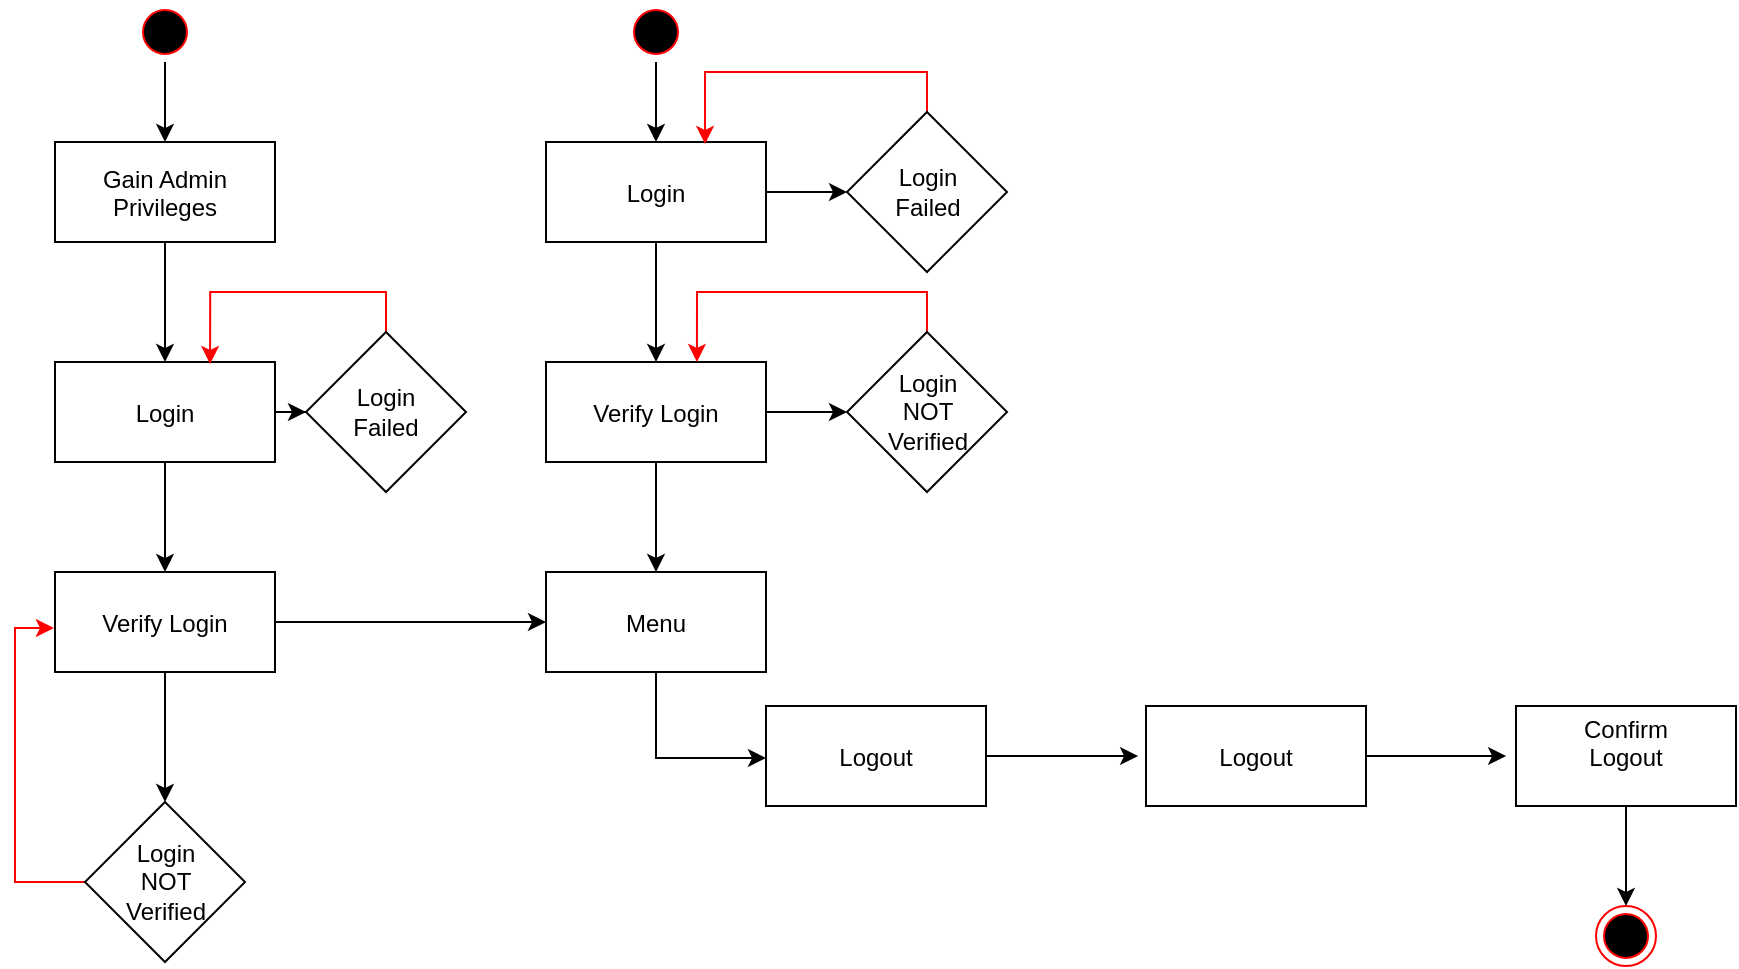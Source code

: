 <mxfile version="21.0.2" type="github">
  <diagram name="Page-1" id="e7e014a7-5840-1c2e-5031-d8a46d1fe8dd">
    <mxGraphModel dx="1600" dy="795" grid="1" gridSize="10" guides="1" tooltips="1" connect="1" arrows="1" fold="1" page="1" pageScale="1" pageWidth="1169" pageHeight="826" background="none" math="0" shadow="0">
      <root>
        <mxCell id="0" />
        <mxCell id="1" parent="0" />
        <mxCell id="RIGcY70q8ak3M7tMSxPh-38" value="" style="edgeStyle=orthogonalEdgeStyle;rounded=0;orthogonalLoop=1;jettySize=auto;html=1;strokeColor=#000000;entryX=-0.036;entryY=0.5;entryDx=0;entryDy=0;entryPerimeter=0;" parent="1" source="RIGcY70q8ak3M7tMSxPh-67" target="RIGcY70q8ak3M7tMSxPh-70" edge="1">
          <mxGeometry relative="1" as="geometry" />
        </mxCell>
        <mxCell id="RIGcY70q8ak3M7tMSxPh-39" style="edgeStyle=orthogonalEdgeStyle;rounded=0;orthogonalLoop=1;jettySize=auto;html=1;" parent="1" source="RIGcY70q8ak3M7tMSxPh-48" target="RIGcY70q8ak3M7tMSxPh-62" edge="1">
          <mxGeometry relative="1" as="geometry" />
        </mxCell>
        <mxCell id="RIGcY70q8ak3M7tMSxPh-40" value="" style="edgeStyle=orthogonalEdgeStyle;rounded=0;orthogonalLoop=1;jettySize=auto;html=1;" parent="1" source="RIGcY70q8ak3M7tMSxPh-41" target="RIGcY70q8ak3M7tMSxPh-43" edge="1">
          <mxGeometry relative="1" as="geometry" />
        </mxCell>
        <mxCell id="RIGcY70q8ak3M7tMSxPh-41" value="" style="ellipse;shape=startState;fillColor=#000000;strokeColor=#ff0000;" parent="1" vertex="1">
          <mxGeometry x="264.5" y="168" width="30" height="30" as="geometry" />
        </mxCell>
        <mxCell id="RIGcY70q8ak3M7tMSxPh-42" value="" style="edgeStyle=orthogonalEdgeStyle;rounded=0;orthogonalLoop=1;jettySize=auto;html=1;" parent="1" source="RIGcY70q8ak3M7tMSxPh-43" target="RIGcY70q8ak3M7tMSxPh-46" edge="1">
          <mxGeometry relative="1" as="geometry" />
        </mxCell>
        <mxCell id="RIGcY70q8ak3M7tMSxPh-43" value="Gain Admin&#xa;Privileges" style="" parent="1" vertex="1">
          <mxGeometry x="224.5" y="238" width="110" height="50" as="geometry" />
        </mxCell>
        <mxCell id="RIGcY70q8ak3M7tMSxPh-44" value="" style="edgeStyle=orthogonalEdgeStyle;rounded=0;orthogonalLoop=1;jettySize=auto;html=1;" parent="1" source="RIGcY70q8ak3M7tMSxPh-46" target="RIGcY70q8ak3M7tMSxPh-48" edge="1">
          <mxGeometry relative="1" as="geometry" />
        </mxCell>
        <mxCell id="RIGcY70q8ak3M7tMSxPh-45" value="" style="edgeStyle=orthogonalEdgeStyle;rounded=0;orthogonalLoop=1;jettySize=auto;html=1;" parent="1" source="RIGcY70q8ak3M7tMSxPh-46" target="RIGcY70q8ak3M7tMSxPh-52" edge="1">
          <mxGeometry relative="1" as="geometry" />
        </mxCell>
        <mxCell id="RIGcY70q8ak3M7tMSxPh-46" value="Login" style="" parent="1" vertex="1">
          <mxGeometry x="224.5" y="348" width="110" height="50" as="geometry" />
        </mxCell>
        <mxCell id="RIGcY70q8ak3M7tMSxPh-47" value="" style="edgeStyle=orthogonalEdgeStyle;rounded=0;orthogonalLoop=1;jettySize=auto;html=1;" parent="1" source="RIGcY70q8ak3M7tMSxPh-48" target="RIGcY70q8ak3M7tMSxPh-50" edge="1">
          <mxGeometry relative="1" as="geometry" />
        </mxCell>
        <mxCell id="RIGcY70q8ak3M7tMSxPh-48" value="Verify Login" style="" parent="1" vertex="1">
          <mxGeometry x="224.5" y="453" width="110" height="50" as="geometry" />
        </mxCell>
        <mxCell id="RIGcY70q8ak3M7tMSxPh-49" style="edgeStyle=orthogonalEdgeStyle;rounded=0;orthogonalLoop=1;jettySize=auto;html=1;exitX=0;exitY=0.5;exitDx=0;exitDy=0;entryX=-0.005;entryY=0.56;entryDx=0;entryDy=0;entryPerimeter=0;strokeColor=#FF0000;" parent="1" source="RIGcY70q8ak3M7tMSxPh-50" target="RIGcY70q8ak3M7tMSxPh-48" edge="1">
          <mxGeometry relative="1" as="geometry" />
        </mxCell>
        <mxCell id="RIGcY70q8ak3M7tMSxPh-50" value="&lt;div&gt;Login&lt;/div&gt;&lt;div&gt;NOT&lt;/div&gt;&lt;div&gt;Verified&lt;br&gt;&lt;/div&gt;" style="rhombus;whiteSpace=wrap;html=1;fillColor=rgb(255, 255, 255);" parent="1" vertex="1">
          <mxGeometry x="239.5" y="568" width="80" height="80" as="geometry" />
        </mxCell>
        <mxCell id="RIGcY70q8ak3M7tMSxPh-51" style="edgeStyle=orthogonalEdgeStyle;rounded=0;orthogonalLoop=1;jettySize=auto;html=1;exitX=0.5;exitY=0;exitDx=0;exitDy=0;entryX=0.705;entryY=0.02;entryDx=0;entryDy=0;entryPerimeter=0;strokeColor=#FF0000;" parent="1" source="RIGcY70q8ak3M7tMSxPh-52" target="RIGcY70q8ak3M7tMSxPh-46" edge="1">
          <mxGeometry relative="1" as="geometry" />
        </mxCell>
        <mxCell id="RIGcY70q8ak3M7tMSxPh-52" value="&lt;div&gt;Login&lt;/div&gt;&lt;div&gt;Failed&lt;br&gt;&lt;/div&gt;" style="rhombus;whiteSpace=wrap;html=1;fillColor=rgb(255, 255, 255);" parent="1" vertex="1">
          <mxGeometry x="350" y="333" width="80" height="80" as="geometry" />
        </mxCell>
        <mxCell id="RIGcY70q8ak3M7tMSxPh-53" value="" style="edgeStyle=orthogonalEdgeStyle;rounded=0;orthogonalLoop=1;jettySize=auto;html=1;" parent="1" source="RIGcY70q8ak3M7tMSxPh-54" target="RIGcY70q8ak3M7tMSxPh-57" edge="1">
          <mxGeometry relative="1" as="geometry" />
        </mxCell>
        <mxCell id="RIGcY70q8ak3M7tMSxPh-54" value="" style="ellipse;shape=startState;fillColor=#000000;strokeColor=#ff0000;" parent="1" vertex="1">
          <mxGeometry x="510" y="168" width="30" height="30" as="geometry" />
        </mxCell>
        <mxCell id="RIGcY70q8ak3M7tMSxPh-55" value="" style="edgeStyle=orthogonalEdgeStyle;rounded=0;orthogonalLoop=1;jettySize=auto;html=1;" parent="1" source="RIGcY70q8ak3M7tMSxPh-57" target="RIGcY70q8ak3M7tMSxPh-64" edge="1">
          <mxGeometry relative="1" as="geometry" />
        </mxCell>
        <mxCell id="RIGcY70q8ak3M7tMSxPh-56" value="" style="edgeStyle=orthogonalEdgeStyle;rounded=0;orthogonalLoop=1;jettySize=auto;html=1;" parent="1" source="RIGcY70q8ak3M7tMSxPh-57" target="RIGcY70q8ak3M7tMSxPh-60" edge="1">
          <mxGeometry relative="1" as="geometry" />
        </mxCell>
        <mxCell id="RIGcY70q8ak3M7tMSxPh-57" value="Login" style="" parent="1" vertex="1">
          <mxGeometry x="470" y="238" width="110" height="50" as="geometry" />
        </mxCell>
        <mxCell id="RIGcY70q8ak3M7tMSxPh-58" value="" style="edgeStyle=orthogonalEdgeStyle;rounded=0;orthogonalLoop=1;jettySize=auto;html=1;" parent="1" source="RIGcY70q8ak3M7tMSxPh-60" target="RIGcY70q8ak3M7tMSxPh-66" edge="1">
          <mxGeometry relative="1" as="geometry" />
        </mxCell>
        <mxCell id="RIGcY70q8ak3M7tMSxPh-59" value="" style="edgeStyle=orthogonalEdgeStyle;rounded=0;orthogonalLoop=1;jettySize=auto;html=1;" parent="1" source="RIGcY70q8ak3M7tMSxPh-60" target="RIGcY70q8ak3M7tMSxPh-62" edge="1">
          <mxGeometry relative="1" as="geometry" />
        </mxCell>
        <mxCell id="RIGcY70q8ak3M7tMSxPh-60" value="Verify Login" style="" parent="1" vertex="1">
          <mxGeometry x="470" y="348" width="110" height="50" as="geometry" />
        </mxCell>
        <mxCell id="RIGcY70q8ak3M7tMSxPh-61" style="edgeStyle=orthogonalEdgeStyle;rounded=0;orthogonalLoop=1;jettySize=auto;html=1;entryX=0;entryY=0.52;entryDx=0;entryDy=0;entryPerimeter=0;strokeColor=#000000;" parent="1" source="RIGcY70q8ak3M7tMSxPh-62" target="RIGcY70q8ak3M7tMSxPh-67" edge="1">
          <mxGeometry relative="1" as="geometry" />
        </mxCell>
        <mxCell id="RIGcY70q8ak3M7tMSxPh-62" value="Menu" style="" parent="1" vertex="1">
          <mxGeometry x="470" y="453" width="110" height="50" as="geometry" />
        </mxCell>
        <mxCell id="RIGcY70q8ak3M7tMSxPh-63" style="edgeStyle=orthogonalEdgeStyle;rounded=0;orthogonalLoop=1;jettySize=auto;html=1;exitX=0.5;exitY=0;exitDx=0;exitDy=0;entryX=0.723;entryY=0.02;entryDx=0;entryDy=0;entryPerimeter=0;strokeColor=#FF0000;" parent="1" source="RIGcY70q8ak3M7tMSxPh-64" target="RIGcY70q8ak3M7tMSxPh-57" edge="1">
          <mxGeometry relative="1" as="geometry" />
        </mxCell>
        <mxCell id="RIGcY70q8ak3M7tMSxPh-64" value="&lt;div&gt;Login&lt;/div&gt;&lt;div&gt;Failed&lt;br&gt;&lt;/div&gt;" style="rhombus;whiteSpace=wrap;html=1;fillColor=rgb(255, 255, 255);" parent="1" vertex="1">
          <mxGeometry x="620.5" y="223" width="80" height="80" as="geometry" />
        </mxCell>
        <mxCell id="RIGcY70q8ak3M7tMSxPh-65" style="edgeStyle=orthogonalEdgeStyle;rounded=0;orthogonalLoop=1;jettySize=auto;html=1;exitX=0.5;exitY=0;exitDx=0;exitDy=0;entryX=0.686;entryY=0;entryDx=0;entryDy=0;entryPerimeter=0;strokeColor=#FF0000;" parent="1" source="RIGcY70q8ak3M7tMSxPh-66" target="RIGcY70q8ak3M7tMSxPh-60" edge="1">
          <mxGeometry relative="1" as="geometry" />
        </mxCell>
        <mxCell id="RIGcY70q8ak3M7tMSxPh-66" value="&lt;div&gt;Login&lt;/div&gt;&lt;div&gt;NOT&lt;br&gt;&lt;/div&gt;&lt;div&gt;Verified&lt;br&gt;&lt;/div&gt;" style="rhombus;whiteSpace=wrap;html=1;fillColor=rgb(255, 255, 255);" parent="1" vertex="1">
          <mxGeometry x="620.5" y="333" width="80" height="80" as="geometry" />
        </mxCell>
        <mxCell id="RIGcY70q8ak3M7tMSxPh-67" value="Logout" style="fillColor=rgb(255, 255, 255);strokeColor=rgb(0, 0, 0);fontColor=rgb(0, 0, 0);" parent="1" vertex="1">
          <mxGeometry x="580" y="520" width="110" height="50" as="geometry" />
        </mxCell>
        <mxCell id="RIGcY70q8ak3M7tMSxPh-68" value="" style="ellipse;shape=endState;fillColor=#000000;strokeColor=#ff0000" parent="1" vertex="1">
          <mxGeometry x="995" y="620" width="30" height="30" as="geometry" />
        </mxCell>
        <mxCell id="RIGcY70q8ak3M7tMSxPh-69" value="" style="edgeStyle=orthogonalEdgeStyle;rounded=0;orthogonalLoop=1;jettySize=auto;html=1;strokeColor=#000000;entryX=-0.045;entryY=0.5;entryDx=0;entryDy=0;entryPerimeter=0;" parent="1" source="RIGcY70q8ak3M7tMSxPh-70" target="RIGcY70q8ak3M7tMSxPh-72" edge="1">
          <mxGeometry relative="1" as="geometry" />
        </mxCell>
        <mxCell id="RIGcY70q8ak3M7tMSxPh-70" value="Logout" style="fillColor=rgb(255, 255, 255);strokeColor=rgb(0, 0, 0);fontColor=rgb(0, 0, 0);" parent="1" vertex="1">
          <mxGeometry x="770" y="520" width="110" height="50" as="geometry" />
        </mxCell>
        <mxCell id="RIGcY70q8ak3M7tMSxPh-71" value="" style="edgeStyle=orthogonalEdgeStyle;rounded=0;orthogonalLoop=1;jettySize=auto;html=1;strokeColor=#000000;" parent="1" source="RIGcY70q8ak3M7tMSxPh-72" target="RIGcY70q8ak3M7tMSxPh-68" edge="1">
          <mxGeometry relative="1" as="geometry" />
        </mxCell>
        <mxCell id="RIGcY70q8ak3M7tMSxPh-72" value="Confirm&#xa;Logout&#xa;" style="fillColor=rgb(255, 255, 255);strokeColor=rgb(0, 0, 0);fontColor=rgb(0, 0, 0);" parent="1" vertex="1">
          <mxGeometry x="955" y="520" width="110" height="50" as="geometry" />
        </mxCell>
      </root>
    </mxGraphModel>
  </diagram>
</mxfile>
